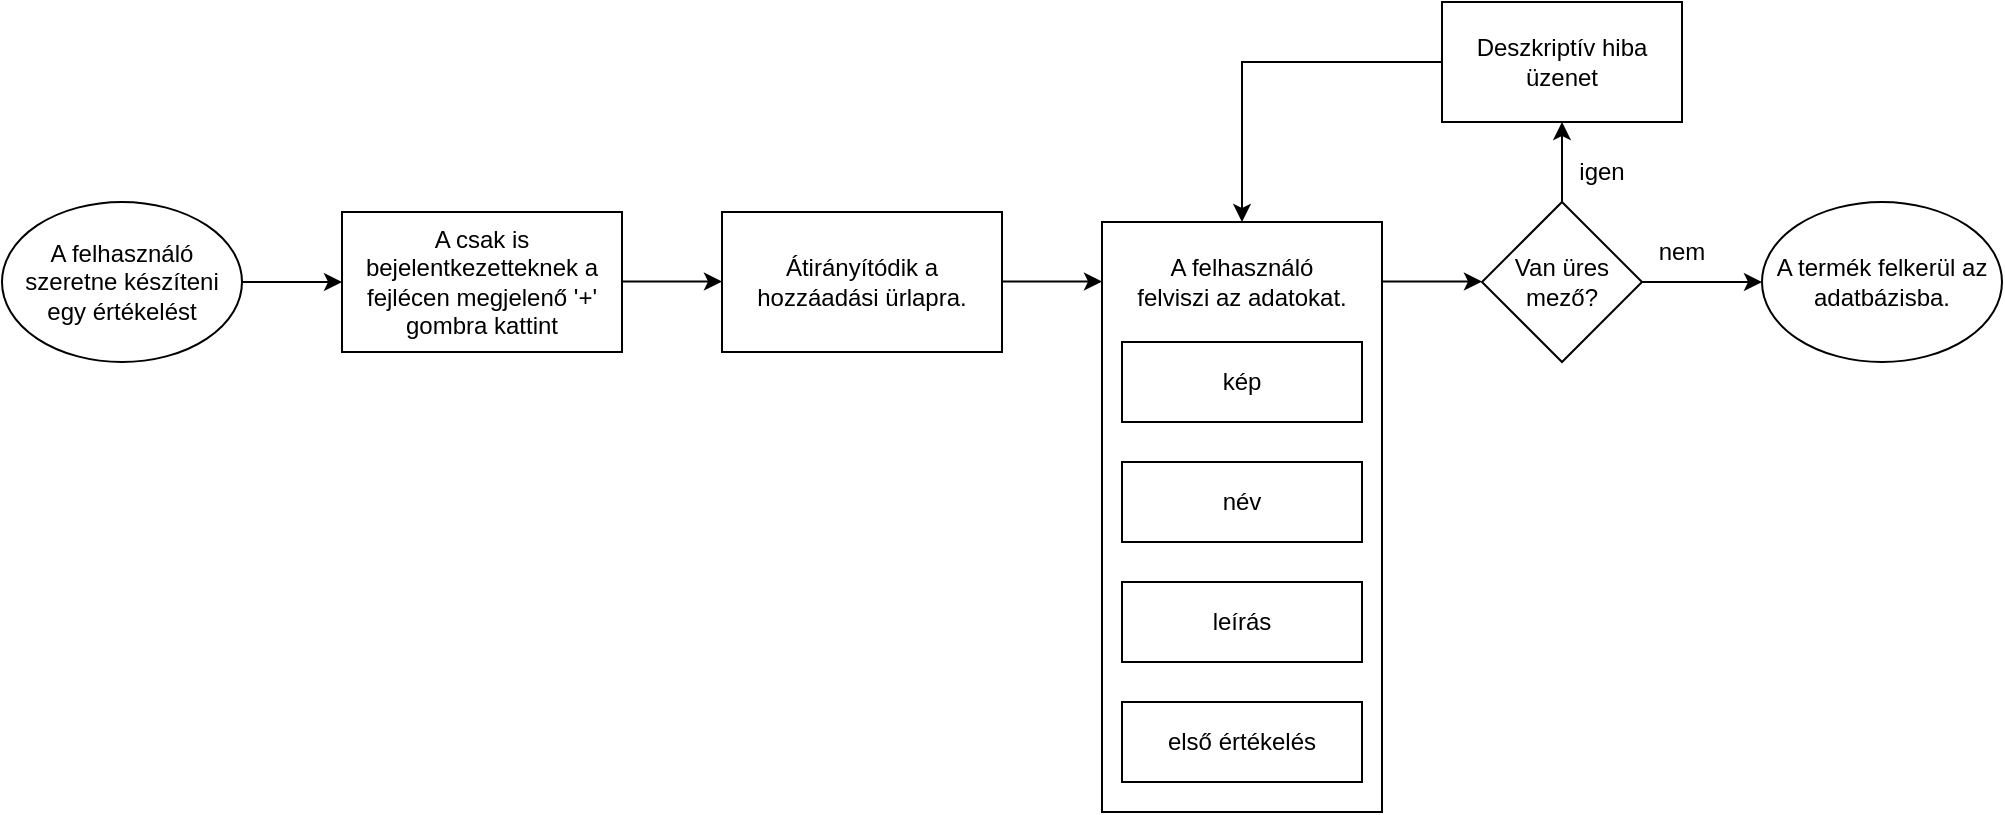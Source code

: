 <mxfile version="20.4.0" type="device"><diagram id="n7eFJQXTnhomb5h-oxX5" name="Page-1"><mxGraphModel dx="4063" dy="2289" grid="1" gridSize="10" guides="1" tooltips="1" connect="1" arrows="1" fold="1" page="1" pageScale="1" pageWidth="850" pageHeight="1100" math="0" shadow="0"><root><mxCell id="0"/><mxCell id="1" parent="0"/><mxCell id="qlfUqVXJOb6O3pGXKGJR-1" value="A felhasználó szeretne készíteni egy értékelést" style="ellipse;whiteSpace=wrap;html=1;" vertex="1" parent="1"><mxGeometry x="80" y="120" width="120" height="80" as="geometry"/></mxCell><mxCell id="qlfUqVXJOb6O3pGXKGJR-2" value="A csak is bejelentkezetteknek a fejlécen megjelenő '+' gombra kattint" style="rounded=0;whiteSpace=wrap;html=1;" vertex="1" parent="1"><mxGeometry x="250" y="125" width="140" height="70" as="geometry"/></mxCell><mxCell id="qlfUqVXJOb6O3pGXKGJR-3" value="" style="endArrow=classic;html=1;rounded=0;exitX=1;exitY=0.5;exitDx=0;exitDy=0;entryX=0;entryY=0.5;entryDx=0;entryDy=0;" edge="1" parent="1" source="qlfUqVXJOb6O3pGXKGJR-1" target="qlfUqVXJOb6O3pGXKGJR-2"><mxGeometry width="50" height="50" relative="1" as="geometry"><mxPoint x="180" y="360" as="sourcePoint"/><mxPoint x="230" y="310" as="targetPoint"/></mxGeometry></mxCell><mxCell id="qlfUqVXJOb6O3pGXKGJR-5" value="" style="endArrow=classic;html=1;rounded=0;exitX=1;exitY=0.5;exitDx=0;exitDy=0;entryX=0;entryY=0.5;entryDx=0;entryDy=0;" edge="1" parent="1"><mxGeometry width="50" height="50" relative="1" as="geometry"><mxPoint x="390.0" y="159.77" as="sourcePoint"/><mxPoint x="440" y="159.77" as="targetPoint"/></mxGeometry></mxCell><mxCell id="qlfUqVXJOb6O3pGXKGJR-6" value="Átirányítódik a hozzáadási ürlapra." style="rounded=0;whiteSpace=wrap;html=1;" vertex="1" parent="1"><mxGeometry x="440" y="125" width="140" height="70" as="geometry"/></mxCell><mxCell id="qlfUqVXJOb6O3pGXKGJR-7" value="" style="endArrow=classic;html=1;rounded=0;exitX=1;exitY=0.5;exitDx=0;exitDy=0;entryX=0;entryY=0.5;entryDx=0;entryDy=0;" edge="1" parent="1"><mxGeometry width="50" height="50" relative="1" as="geometry"><mxPoint x="580.0" y="159.77" as="sourcePoint"/><mxPoint x="630" y="159.77" as="targetPoint"/></mxGeometry></mxCell><mxCell id="qlfUqVXJOb6O3pGXKGJR-8" value="" style="rounded=0;whiteSpace=wrap;html=1;" vertex="1" parent="1"><mxGeometry x="630" y="130" width="140" height="295" as="geometry"/></mxCell><mxCell id="qlfUqVXJOb6O3pGXKGJR-9" value="" style="endArrow=classic;html=1;rounded=0;exitX=1;exitY=0.5;exitDx=0;exitDy=0;entryX=0;entryY=0.5;entryDx=0;entryDy=0;" edge="1" parent="1"><mxGeometry width="50" height="50" relative="1" as="geometry"><mxPoint x="770.0" y="159.77" as="sourcePoint"/><mxPoint x="820" y="159.77" as="targetPoint"/></mxGeometry></mxCell><mxCell id="qlfUqVXJOb6O3pGXKGJR-10" value="Van üres mező?" style="rhombus;whiteSpace=wrap;html=1;" vertex="1" parent="1"><mxGeometry x="820" y="120" width="80" height="80" as="geometry"/></mxCell><mxCell id="qlfUqVXJOb6O3pGXKGJR-11" value="" style="endArrow=classic;html=1;rounded=0;exitX=0.5;exitY=0;exitDx=0;exitDy=0;" edge="1" parent="1" source="qlfUqVXJOb6O3pGXKGJR-10"><mxGeometry width="50" height="50" relative="1" as="geometry"><mxPoint x="860.0" y="70.0" as="sourcePoint"/><mxPoint x="860" y="80" as="targetPoint"/></mxGeometry></mxCell><mxCell id="qlfUqVXJOb6O3pGXKGJR-12" value="Deszkriptív hiba üzenet" style="rounded=0;whiteSpace=wrap;html=1;" vertex="1" parent="1"><mxGeometry x="800" y="20" width="120" height="60" as="geometry"/></mxCell><mxCell id="qlfUqVXJOb6O3pGXKGJR-13" value="" style="endArrow=classic;html=1;rounded=0;exitX=0;exitY=0.5;exitDx=0;exitDy=0;entryX=0.5;entryY=0;entryDx=0;entryDy=0;" edge="1" parent="1" source="qlfUqVXJOb6O3pGXKGJR-12" target="qlfUqVXJOb6O3pGXKGJR-8"><mxGeometry width="50" height="50" relative="1" as="geometry"><mxPoint x="690" y="80" as="sourcePoint"/><mxPoint x="690" y="40" as="targetPoint"/><Array as="points"><mxPoint x="700" y="50"/></Array></mxGeometry></mxCell><mxCell id="qlfUqVXJOb6O3pGXKGJR-14" value="igen" style="text;html=1;strokeColor=none;fillColor=none;align=center;verticalAlign=middle;whiteSpace=wrap;rounded=0;" vertex="1" parent="1"><mxGeometry x="850" y="90" width="60" height="30" as="geometry"/></mxCell><mxCell id="qlfUqVXJOb6O3pGXKGJR-17" value="nem" style="text;html=1;strokeColor=none;fillColor=none;align=center;verticalAlign=middle;whiteSpace=wrap;rounded=0;" vertex="1" parent="1"><mxGeometry x="890" y="130" width="60" height="30" as="geometry"/></mxCell><mxCell id="qlfUqVXJOb6O3pGXKGJR-18" value="" style="endArrow=classic;html=1;rounded=0;exitX=1;exitY=0.5;exitDx=0;exitDy=0;" edge="1" parent="1" source="qlfUqVXJOb6O3pGXKGJR-10"><mxGeometry width="50" height="50" relative="1" as="geometry"><mxPoint x="930" y="200" as="sourcePoint"/><mxPoint x="960" y="160" as="targetPoint"/></mxGeometry></mxCell><mxCell id="qlfUqVXJOb6O3pGXKGJR-20" value="A termék felkerül az adatbázisba." style="ellipse;whiteSpace=wrap;html=1;" vertex="1" parent="1"><mxGeometry x="960" y="120" width="120" height="80" as="geometry"/></mxCell><mxCell id="qlfUqVXJOb6O3pGXKGJR-21" value="A felhasználó felviszi az adatokat." style="text;html=1;strokeColor=none;fillColor=none;align=center;verticalAlign=middle;whiteSpace=wrap;rounded=0;" vertex="1" parent="1"><mxGeometry x="645" y="145" width="110" height="30" as="geometry"/></mxCell><mxCell id="qlfUqVXJOb6O3pGXKGJR-22" value="kép" style="rounded=0;whiteSpace=wrap;html=1;" vertex="1" parent="1"><mxGeometry x="640" y="190" width="120" height="40" as="geometry"/></mxCell><mxCell id="qlfUqVXJOb6O3pGXKGJR-23" value="név" style="rounded=0;whiteSpace=wrap;html=1;" vertex="1" parent="1"><mxGeometry x="640" y="250" width="120" height="40" as="geometry"/></mxCell><mxCell id="qlfUqVXJOb6O3pGXKGJR-24" value="leírás" style="rounded=0;whiteSpace=wrap;html=1;" vertex="1" parent="1"><mxGeometry x="640" y="310" width="120" height="40" as="geometry"/></mxCell><mxCell id="qlfUqVXJOb6O3pGXKGJR-25" value="első értékelés" style="rounded=0;whiteSpace=wrap;html=1;" vertex="1" parent="1"><mxGeometry x="640" y="370" width="120" height="40" as="geometry"/></mxCell></root></mxGraphModel></diagram></mxfile>